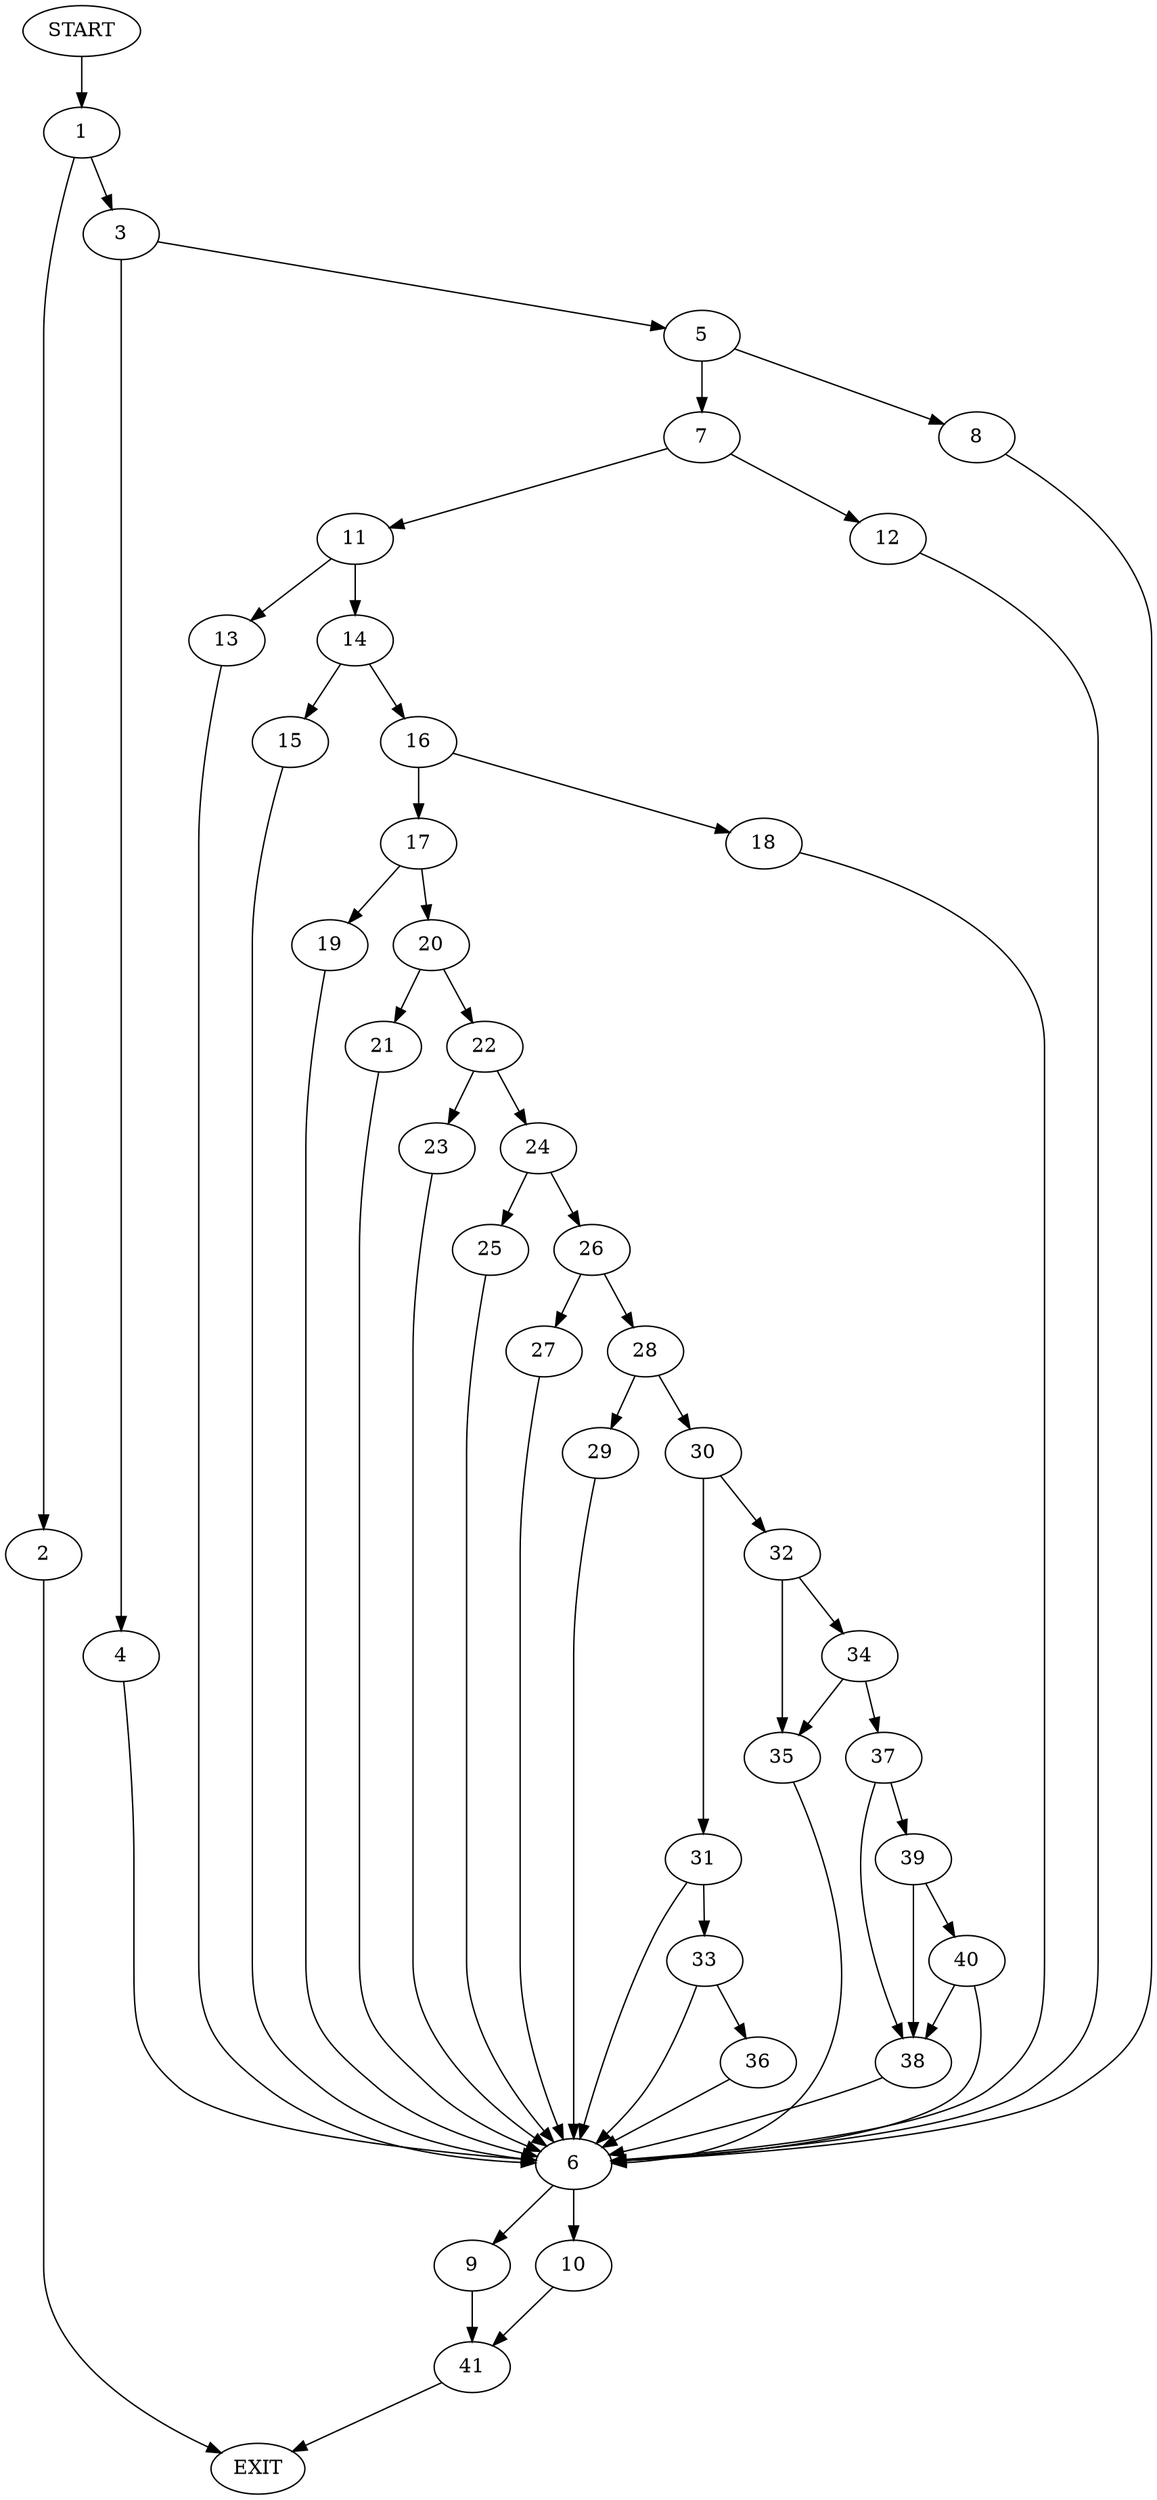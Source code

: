 digraph {
0 [label="START"]
42 [label="EXIT"]
0 -> 1
1 -> 2
1 -> 3
2 -> 42
3 -> 4
3 -> 5
4 -> 6
5 -> 7
5 -> 8
6 -> 9
6 -> 10
7 -> 11
7 -> 12
8 -> 6
12 -> 6
11 -> 13
11 -> 14
14 -> 15
14 -> 16
13 -> 6
16 -> 17
16 -> 18
15 -> 6
18 -> 6
17 -> 19
17 -> 20
20 -> 21
20 -> 22
19 -> 6
22 -> 23
22 -> 24
21 -> 6
24 -> 25
24 -> 26
23 -> 6
25 -> 6
26 -> 27
26 -> 28
28 -> 29
28 -> 30
27 -> 6
29 -> 6
30 -> 31
30 -> 32
31 -> 6
31 -> 33
32 -> 34
32 -> 35
33 -> 36
33 -> 6
36 -> 6
34 -> 35
34 -> 37
35 -> 6
37 -> 38
37 -> 39
38 -> 6
39 -> 38
39 -> 40
40 -> 38
40 -> 6
9 -> 41
10 -> 41
41 -> 42
}
